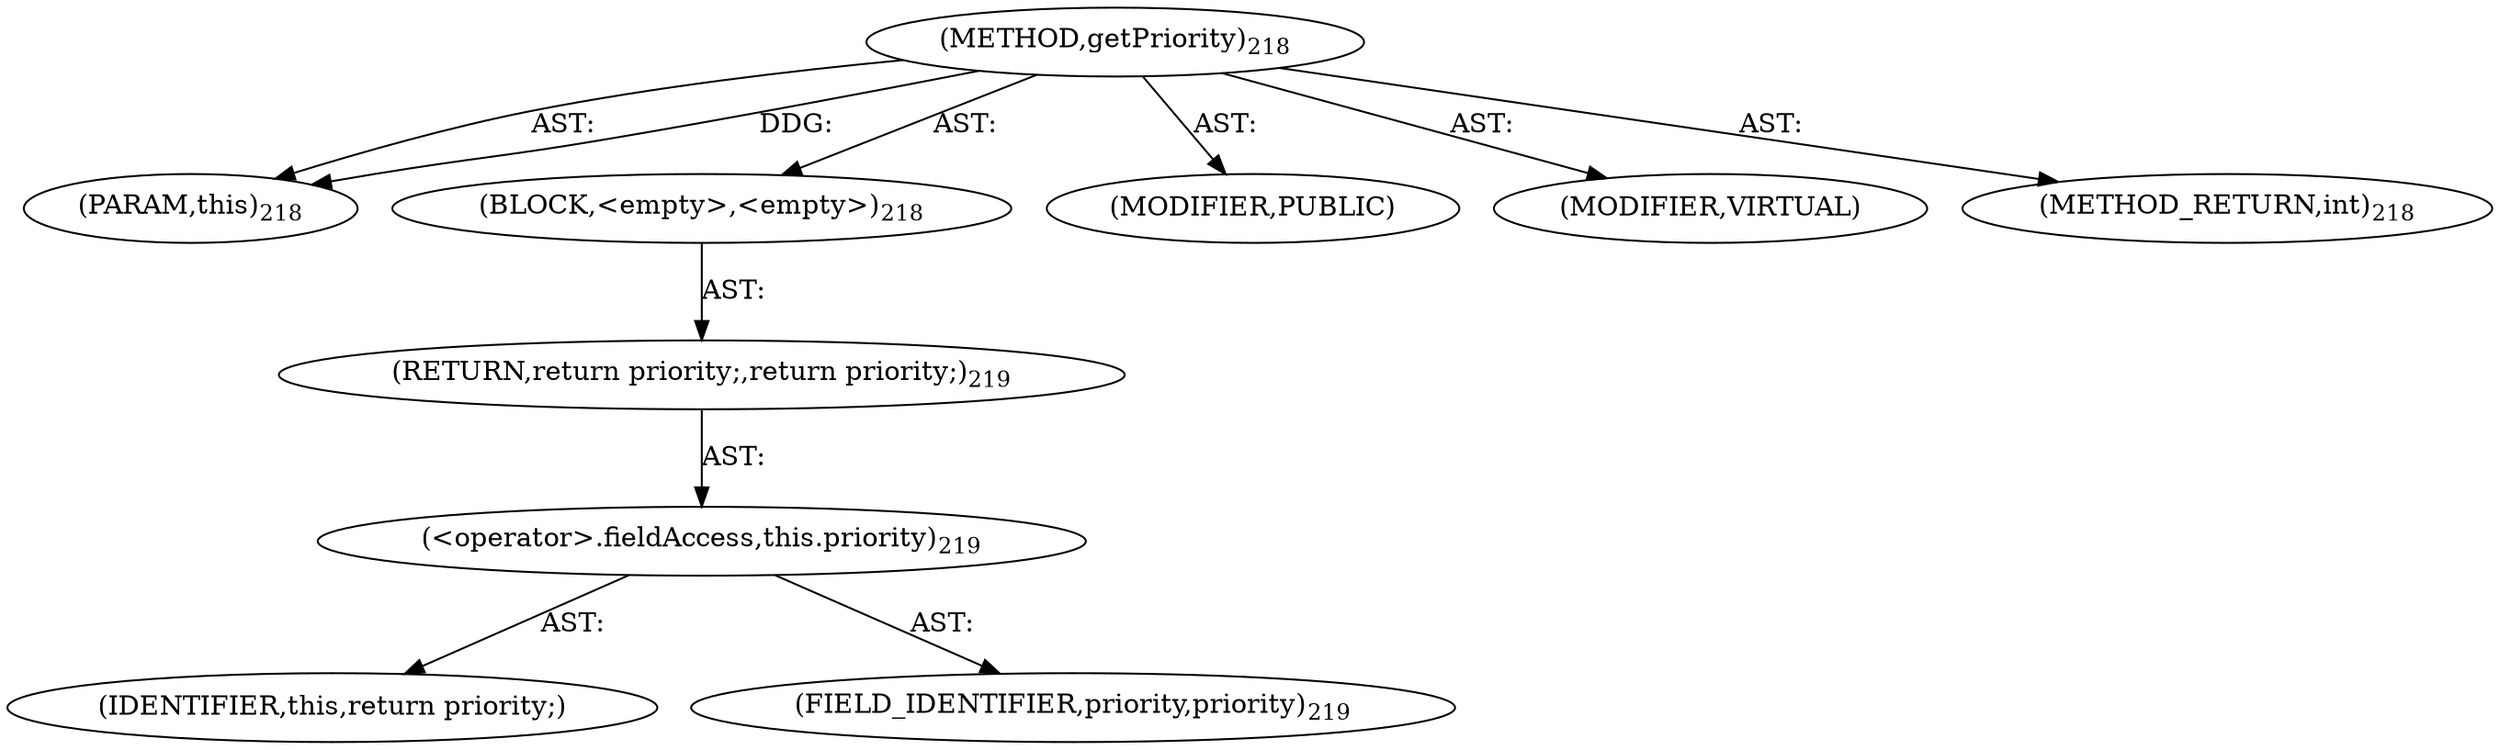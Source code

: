 digraph "getPriority" {  
"111669149705" [label = <(METHOD,getPriority)<SUB>218</SUB>> ]
"115964117007" [label = <(PARAM,this)<SUB>218</SUB>> ]
"25769803785" [label = <(BLOCK,&lt;empty&gt;,&lt;empty&gt;)<SUB>218</SUB>> ]
"146028888068" [label = <(RETURN,return priority;,return priority;)<SUB>219</SUB>> ]
"30064771115" [label = <(&lt;operator&gt;.fieldAccess,this.priority)<SUB>219</SUB>> ]
"68719476773" [label = <(IDENTIFIER,this,return priority;)> ]
"55834574870" [label = <(FIELD_IDENTIFIER,priority,priority)<SUB>219</SUB>> ]
"133143986200" [label = <(MODIFIER,PUBLIC)> ]
"133143986201" [label = <(MODIFIER,VIRTUAL)> ]
"128849018889" [label = <(METHOD_RETURN,int)<SUB>218</SUB>> ]
  "111669149705" -> "115964117007"  [ label = "AST: "] 
  "111669149705" -> "25769803785"  [ label = "AST: "] 
  "111669149705" -> "133143986200"  [ label = "AST: "] 
  "111669149705" -> "133143986201"  [ label = "AST: "] 
  "111669149705" -> "128849018889"  [ label = "AST: "] 
  "25769803785" -> "146028888068"  [ label = "AST: "] 
  "146028888068" -> "30064771115"  [ label = "AST: "] 
  "30064771115" -> "68719476773"  [ label = "AST: "] 
  "30064771115" -> "55834574870"  [ label = "AST: "] 
  "111669149705" -> "115964117007"  [ label = "DDG: "] 
}
